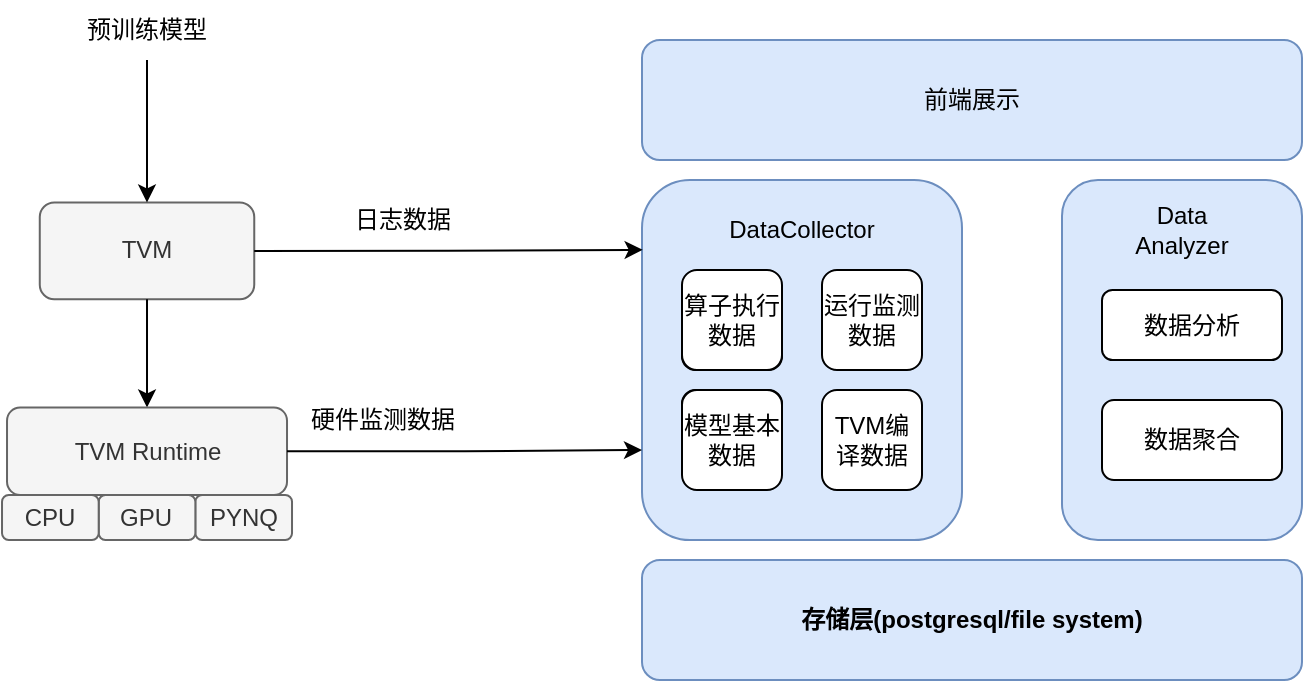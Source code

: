 <mxfile version="20.2.8" type="github">
  <diagram id="86kuY6THDulfLYm3_jYT" name="第 1 页">
    <mxGraphModel dx="1209" dy="625" grid="1" gridSize="10" guides="1" tooltips="1" connect="1" arrows="1" fold="1" page="1" pageScale="1" pageWidth="827" pageHeight="1169" math="0" shadow="0">
      <root>
        <mxCell id="0" />
        <mxCell id="1" parent="0" />
        <mxCell id="i65W_1Mk6APGYLlzzR8L-36" value="" style="rounded=1;whiteSpace=wrap;html=1;fillColor=#dae8fc;strokeColor=#6c8ebf;" vertex="1" parent="1">
          <mxGeometry x="400" y="480" width="160" height="180" as="geometry" />
        </mxCell>
        <mxCell id="i65W_1Mk6APGYLlzzR8L-33" value="算子执行数据" style="rounded=1;whiteSpace=wrap;html=1;" vertex="1" parent="1">
          <mxGeometry x="420" y="530" width="50" height="45" as="geometry" />
        </mxCell>
        <mxCell id="i65W_1Mk6APGYLlzzR8L-35" value="存储层(postgresql/file system)" style="rounded=1;whiteSpace=wrap;html=1;fontStyle=1;fillColor=#dae8fc;strokeColor=#6c8ebf;" vertex="1" parent="1">
          <mxGeometry x="400" y="670" width="330" height="60" as="geometry" />
        </mxCell>
        <mxCell id="i65W_1Mk6APGYLlzzR8L-37" value="DataCollector" style="text;html=1;strokeColor=none;fillColor=none;align=center;verticalAlign=middle;whiteSpace=wrap;rounded=0;" vertex="1" parent="1">
          <mxGeometry x="440" y="490" width="80" height="30" as="geometry" />
        </mxCell>
        <mxCell id="i65W_1Mk6APGYLlzzR8L-41" value="" style="rounded=1;whiteSpace=wrap;html=1;fillColor=#dae8fc;strokeColor=#6c8ebf;" vertex="1" parent="1">
          <mxGeometry x="610" y="480" width="120" height="180" as="geometry" />
        </mxCell>
        <mxCell id="i65W_1Mk6APGYLlzzR8L-40" value="Data&lt;br&gt;Analyzer" style="text;html=1;strokeColor=none;fillColor=none;align=center;verticalAlign=middle;whiteSpace=wrap;rounded=0;" vertex="1" parent="1">
          <mxGeometry x="640" y="490" width="60" height="30" as="geometry" />
        </mxCell>
        <mxCell id="i65W_1Mk6APGYLlzzR8L-43" value="数据分析" style="rounded=1;whiteSpace=wrap;html=1;" vertex="1" parent="1">
          <mxGeometry x="630" y="535" width="90" height="35" as="geometry" />
        </mxCell>
        <mxCell id="i65W_1Mk6APGYLlzzR8L-44" value="数据聚合" style="rounded=1;whiteSpace=wrap;html=1;" vertex="1" parent="1">
          <mxGeometry x="630" y="590" width="90" height="40" as="geometry" />
        </mxCell>
        <mxCell id="i65W_1Mk6APGYLlzzR8L-46" value="前端展示" style="rounded=1;whiteSpace=wrap;html=1;fillColor=#dae8fc;strokeColor=#6c8ebf;" vertex="1" parent="1">
          <mxGeometry x="400" y="410" width="330" height="60" as="geometry" />
        </mxCell>
        <mxCell id="i65W_1Mk6APGYLlzzR8L-52" value="模型基本数据" style="rounded=1;whiteSpace=wrap;html=1;" vertex="1" parent="1">
          <mxGeometry x="420" y="585" width="50" height="45" as="geometry" />
        </mxCell>
        <mxCell id="i65W_1Mk6APGYLlzzR8L-53" value="TVM编译数据" style="rounded=1;whiteSpace=wrap;html=1;" vertex="1" parent="1">
          <mxGeometry x="490" y="585" width="50" height="50" as="geometry" />
        </mxCell>
        <mxCell id="i65W_1Mk6APGYLlzzR8L-56" value="算子执行数据" style="rounded=1;whiteSpace=wrap;html=1;" vertex="1" parent="1">
          <mxGeometry x="420" y="525" width="50" height="50" as="geometry" />
        </mxCell>
        <mxCell id="i65W_1Mk6APGYLlzzR8L-57" value="运行监测数据" style="rounded=1;whiteSpace=wrap;html=1;" vertex="1" parent="1">
          <mxGeometry x="490" y="525" width="50" height="50" as="geometry" />
        </mxCell>
        <mxCell id="i65W_1Mk6APGYLlzzR8L-58" value="模型基本数据" style="rounded=1;whiteSpace=wrap;html=1;" vertex="1" parent="1">
          <mxGeometry x="420" y="585" width="50" height="50" as="geometry" />
        </mxCell>
        <mxCell id="i65W_1Mk6APGYLlzzR8L-59" value="" style="group" vertex="1" connectable="0" parent="1">
          <mxGeometry x="80" y="390" width="145.01" height="270" as="geometry" />
        </mxCell>
        <mxCell id="i65W_1Mk6APGYLlzzR8L-3" value="TVM" style="rounded=1;whiteSpace=wrap;html=1;fillColor=#f5f5f5;strokeColor=#666666;fontColor=#333333;" vertex="1" parent="i65W_1Mk6APGYLlzzR8L-59">
          <mxGeometry x="18.886" y="101.25" width="107.24" height="48.375" as="geometry" />
        </mxCell>
        <mxCell id="i65W_1Mk6APGYLlzzR8L-10" style="edgeStyle=orthogonalEdgeStyle;rounded=0;orthogonalLoop=1;jettySize=auto;html=1;exitX=0.5;exitY=1;exitDx=0;exitDy=0;entryX=0.5;entryY=0;entryDx=0;entryDy=0;" edge="1" parent="i65W_1Mk6APGYLlzzR8L-59" source="i65W_1Mk6APGYLlzzR8L-3" target="i65W_1Mk6APGYLlzzR8L-7">
          <mxGeometry relative="1" as="geometry" />
        </mxCell>
        <mxCell id="i65W_1Mk6APGYLlzzR8L-15" style="edgeStyle=orthogonalEdgeStyle;rounded=0;orthogonalLoop=1;jettySize=auto;html=1;" edge="1" parent="i65W_1Mk6APGYLlzzR8L-59" source="i65W_1Mk6APGYLlzzR8L-12" target="i65W_1Mk6APGYLlzzR8L-3">
          <mxGeometry relative="1" as="geometry" />
        </mxCell>
        <mxCell id="i65W_1Mk6APGYLlzzR8L-12" value="预训练模型" style="text;html=1;align=center;verticalAlign=middle;resizable=0;points=[];autosize=1;strokeColor=none;fillColor=none;" vertex="1" parent="i65W_1Mk6APGYLlzzR8L-59">
          <mxGeometry x="32.496" width="80" height="30" as="geometry" />
        </mxCell>
        <mxCell id="i65W_1Mk6APGYLlzzR8L-65" value="" style="group" vertex="1" connectable="0" parent="i65W_1Mk6APGYLlzzR8L-59">
          <mxGeometry x="0.01" y="213.75" width="145.0" height="56.25" as="geometry" />
        </mxCell>
        <mxCell id="i65W_1Mk6APGYLlzzR8L-6" value="PYNQ" style="rounded=1;whiteSpace=wrap;html=1;fillColor=#f5f5f5;strokeColor=#666666;fontColor=#333333;" vertex="1" parent="i65W_1Mk6APGYLlzzR8L-65">
          <mxGeometry x="96.667" y="33.75" width="48.333" height="22.5" as="geometry" />
        </mxCell>
        <mxCell id="i65W_1Mk6APGYLlzzR8L-7" value="TVM Runtime" style="rounded=1;whiteSpace=wrap;html=1;fillColor=#f5f5f5;strokeColor=#666666;fontColor=#333333;" vertex="1" parent="i65W_1Mk6APGYLlzzR8L-65">
          <mxGeometry x="2.5" y="-10" width="140" height="43.75" as="geometry" />
        </mxCell>
        <mxCell id="i65W_1Mk6APGYLlzzR8L-24" value="GPU" style="rounded=1;whiteSpace=wrap;html=1;fillColor=#f5f5f5;strokeColor=#666666;fontColor=#333333;" vertex="1" parent="i65W_1Mk6APGYLlzzR8L-65">
          <mxGeometry x="48.333" y="33.75" width="48.333" height="22.5" as="geometry" />
        </mxCell>
        <mxCell id="i65W_1Mk6APGYLlzzR8L-25" value="CPU" style="rounded=1;whiteSpace=wrap;html=1;fillColor=#f5f5f5;strokeColor=#666666;fontColor=#333333;" vertex="1" parent="i65W_1Mk6APGYLlzzR8L-65">
          <mxGeometry y="33.75" width="48.333" height="22.5" as="geometry" />
        </mxCell>
        <mxCell id="i65W_1Mk6APGYLlzzR8L-61" style="edgeStyle=orthogonalEdgeStyle;rounded=0;orthogonalLoop=1;jettySize=auto;html=1;exitX=1;exitY=0.5;exitDx=0;exitDy=0;entryX=0.002;entryY=0.194;entryDx=0;entryDy=0;entryPerimeter=0;" edge="1" parent="1" source="i65W_1Mk6APGYLlzzR8L-3" target="i65W_1Mk6APGYLlzzR8L-36">
          <mxGeometry relative="1" as="geometry" />
        </mxCell>
        <mxCell id="i65W_1Mk6APGYLlzzR8L-62" style="edgeStyle=orthogonalEdgeStyle;rounded=0;orthogonalLoop=1;jettySize=auto;html=1;exitX=1;exitY=0.5;exitDx=0;exitDy=0;entryX=0;entryY=0.75;entryDx=0;entryDy=0;" edge="1" parent="1" source="i65W_1Mk6APGYLlzzR8L-7" target="i65W_1Mk6APGYLlzzR8L-36">
          <mxGeometry relative="1" as="geometry" />
        </mxCell>
        <mxCell id="i65W_1Mk6APGYLlzzR8L-63" value="日志数据" style="text;html=1;align=center;verticalAlign=middle;resizable=0;points=[];autosize=1;strokeColor=none;fillColor=none;" vertex="1" parent="1">
          <mxGeometry x="245" y="485" width="70" height="30" as="geometry" />
        </mxCell>
        <mxCell id="i65W_1Mk6APGYLlzzR8L-64" value="硬件监测数据" style="text;html=1;align=center;verticalAlign=middle;resizable=0;points=[];autosize=1;strokeColor=none;fillColor=none;" vertex="1" parent="1">
          <mxGeometry x="220" y="585" width="100" height="30" as="geometry" />
        </mxCell>
      </root>
    </mxGraphModel>
  </diagram>
</mxfile>
